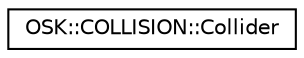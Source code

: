 digraph "Representación gráfica de la clase"
{
 // LATEX_PDF_SIZE
  edge [fontname="Helvetica",fontsize="10",labelfontname="Helvetica",labelfontsize="10"];
  node [fontname="Helvetica",fontsize="10",shape=record];
  rankdir="LR";
  Node0 [label="OSK::COLLISION::Collider",height=0.2,width=0.4,color="black", fillcolor="white", style="filled",URL="$class_o_s_k_1_1_c_o_l_l_i_s_i_o_n_1_1_collider.html",tooltip="Representa un volumen que puede interseccionar con otros."];
}
